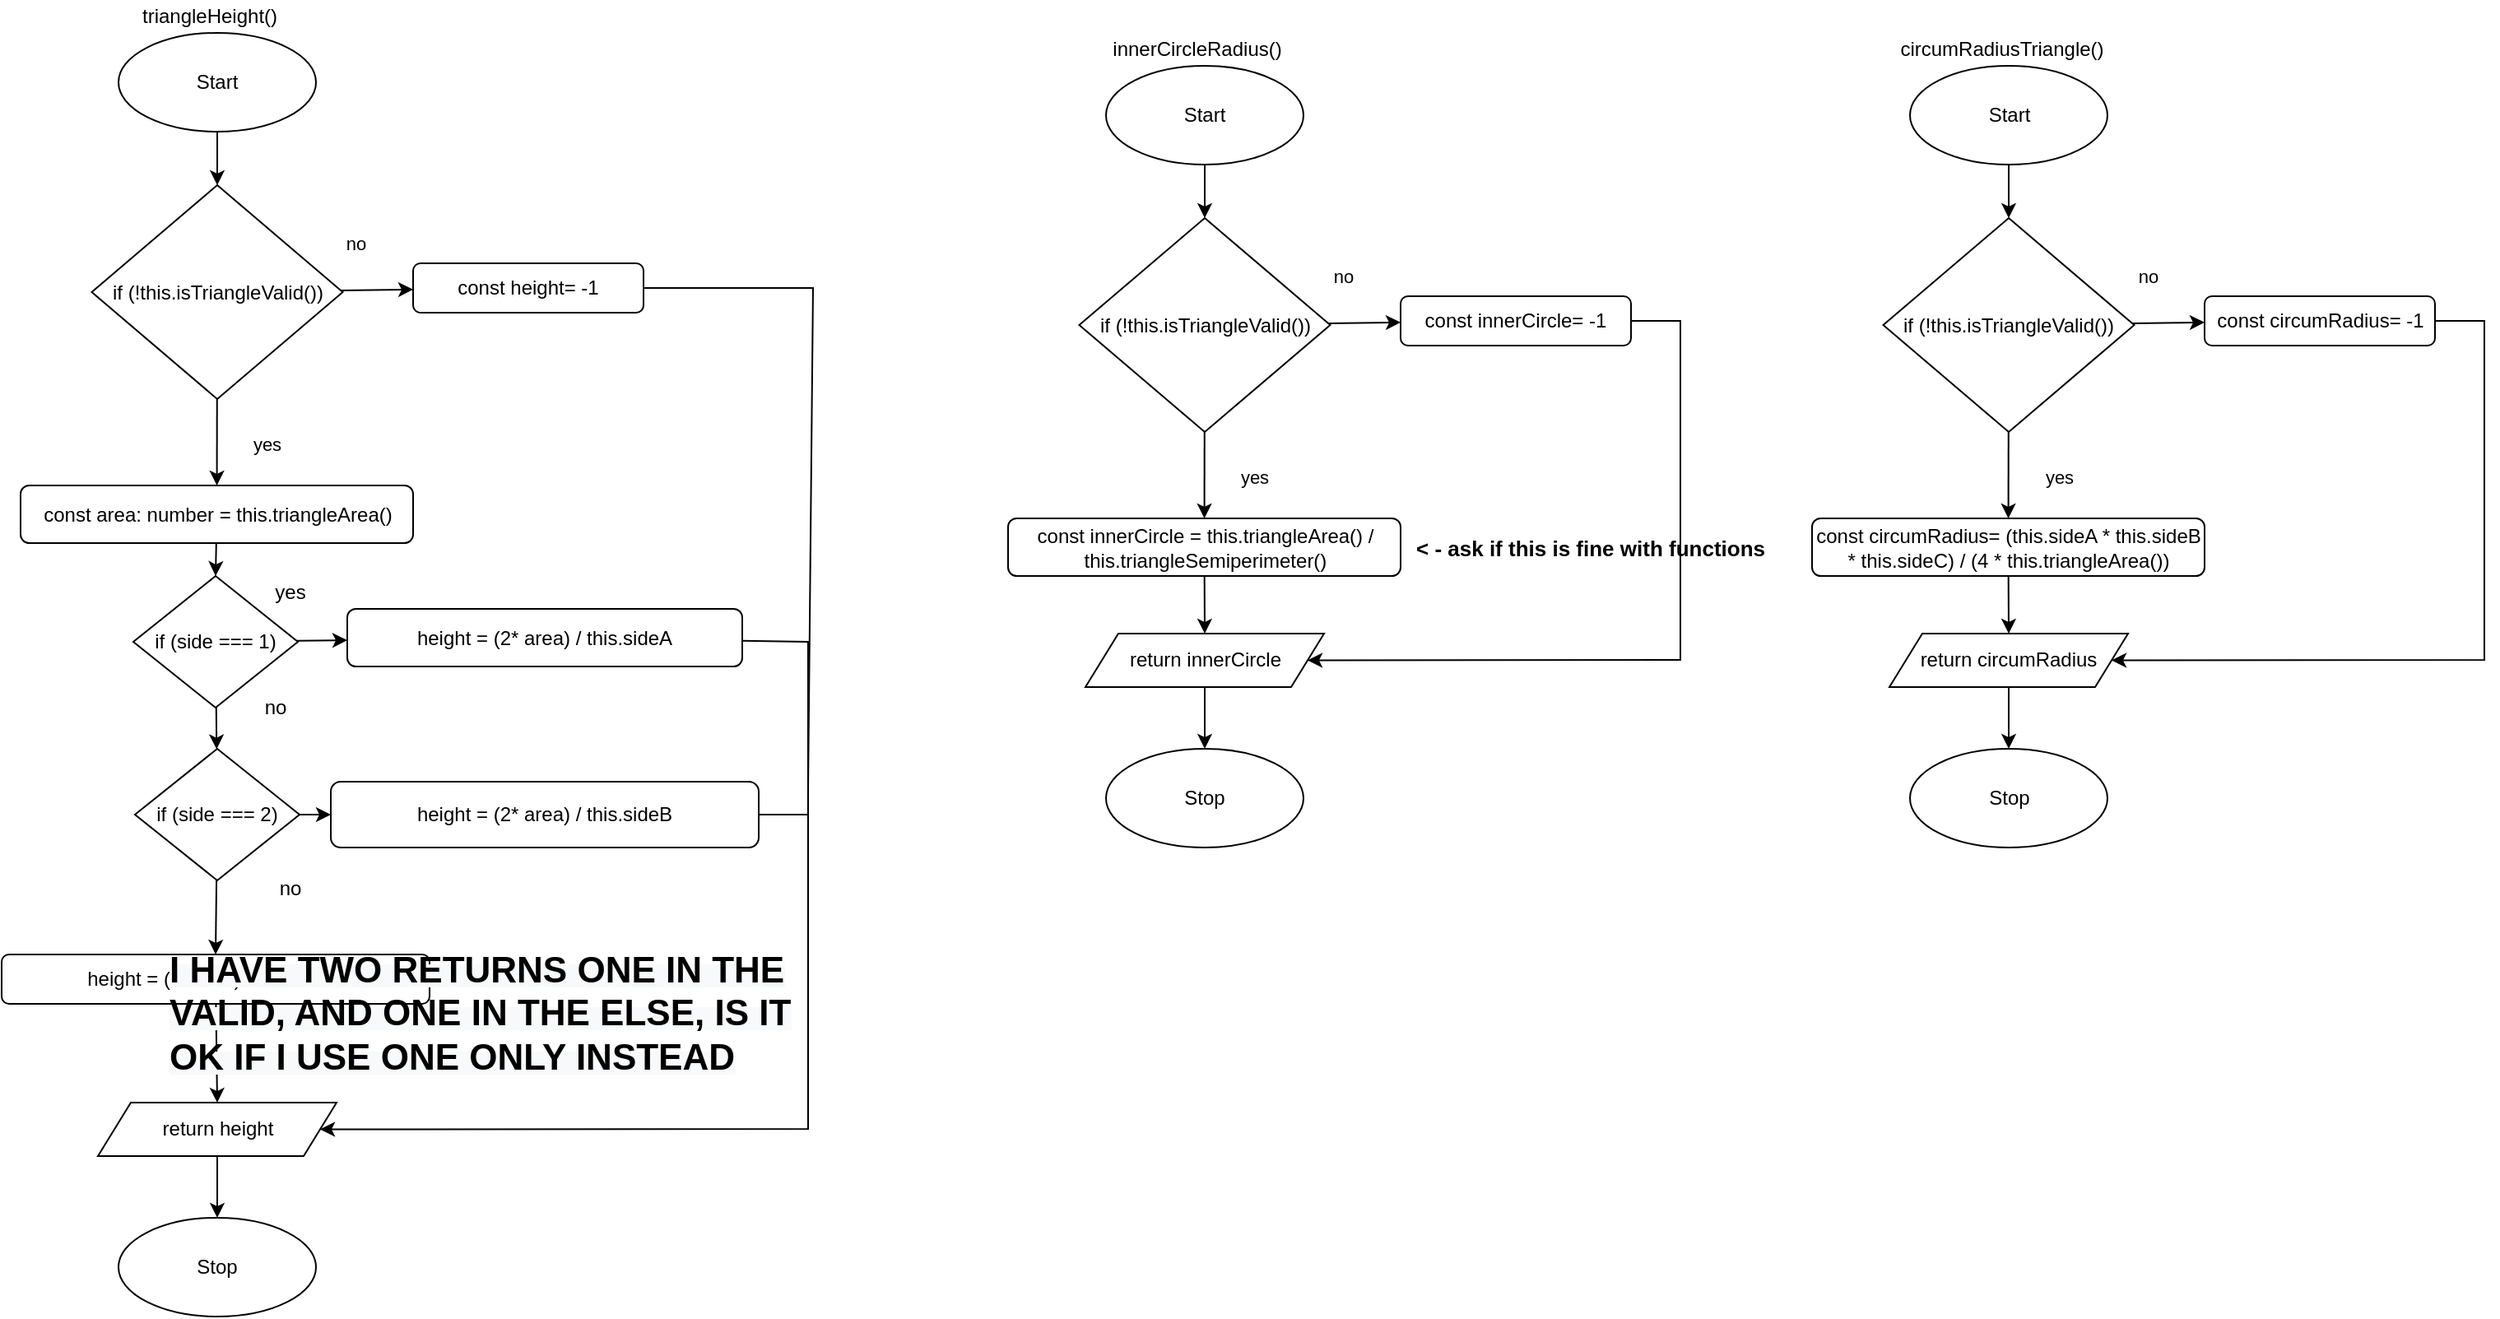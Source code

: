 <mxfile>
    <diagram id="bVoswQC8T6PlKmy4Bn8u" name="Page-1">
        <mxGraphModel dx="-202" dy="1810" grid="1" gridSize="10" guides="1" tooltips="1" connect="1" arrows="1" fold="1" page="1" pageScale="1" pageWidth="827" pageHeight="1169" math="0" shadow="0">
            <root>
                <mxCell id="0"/>
                <mxCell id="1" parent="0"/>
                <mxCell id="130" value="triangleHeight()" style="text;html=1;align=center;verticalAlign=middle;resizable=0;points=[];autosize=1;strokeColor=none;fillColor=none;" parent="1" vertex="1">
                    <mxGeometry x="1576" y="-90" width="100" height="20" as="geometry"/>
                </mxCell>
                <mxCell id="258" style="edgeStyle=none;html=1;entryX=0.5;entryY=0;entryDx=0;entryDy=0;" parent="1" source="196" target="257" edge="1">
                    <mxGeometry relative="1" as="geometry"/>
                </mxCell>
                <mxCell id="196" value="const area: number = this.triangleArea()" style="rounded=1;whiteSpace=wrap;html=1;" parent="1" vertex="1">
                    <mxGeometry x="1511.5" y="205" width="238.5" height="35" as="geometry"/>
                </mxCell>
                <mxCell id="358" style="edgeStyle=none;rounded=0;html=1;entryX=0.5;entryY=0;entryDx=0;entryDy=0;fontSize=11;endArrow=classic;endFill=1;" parent="1" source="198" target="357" edge="1">
                    <mxGeometry relative="1" as="geometry"/>
                </mxCell>
                <mxCell id="198" value="Start" style="ellipse;whiteSpace=wrap;html=1;" parent="1" vertex="1">
                    <mxGeometry x="1571" y="-70" width="120" height="60" as="geometry"/>
                </mxCell>
                <mxCell id="200" value="Stop" style="ellipse;whiteSpace=wrap;html=1;" parent="1" vertex="1">
                    <mxGeometry x="1571" y="650" width="120" height="60" as="geometry"/>
                </mxCell>
                <mxCell id="286" style="edgeStyle=none;html=1;entryX=0.5;entryY=0;entryDx=0;entryDy=0;" parent="1" source="207" target="281" edge="1">
                    <mxGeometry relative="1" as="geometry"/>
                </mxCell>
                <mxCell id="207" value="height = (2* area) / this.sideC" style="rounded=1;whiteSpace=wrap;html=1;" parent="1" vertex="1">
                    <mxGeometry x="1500" y="490" width="260" height="30" as="geometry"/>
                </mxCell>
                <mxCell id="267" value="" style="edgeStyle=none;rounded=0;html=1;endArrow=classic;endFill=1;" parent="1" source="257" target="266" edge="1">
                    <mxGeometry relative="1" as="geometry"/>
                </mxCell>
                <mxCell id="269" value="" style="edgeStyle=none;rounded=0;html=1;endArrow=classic;endFill=1;" parent="1" source="257" target="261" edge="1">
                    <mxGeometry relative="1" as="geometry"/>
                </mxCell>
                <mxCell id="257" value="if (side === 1)" style="rhombus;whiteSpace=wrap;html=1;" parent="1" vertex="1">
                    <mxGeometry x="1580" y="260" width="100" height="80" as="geometry"/>
                </mxCell>
                <mxCell id="276" style="edgeStyle=none;rounded=0;html=1;endArrow=none;endFill=0;" parent="1" source="261" edge="1">
                    <mxGeometry relative="1" as="geometry">
                        <mxPoint x="1990" y="410" as="targetPoint"/>
                        <Array as="points">
                            <mxPoint x="1990" y="300"/>
                        </Array>
                    </mxGeometry>
                </mxCell>
                <mxCell id="261" value="height = (2* area) / this.sideA" style="rounded=1;whiteSpace=wrap;html=1;" parent="1" vertex="1">
                    <mxGeometry x="1710" y="280" width="240" height="35" as="geometry"/>
                </mxCell>
                <mxCell id="272" style="edgeStyle=none;rounded=0;html=1;entryX=0;entryY=0.5;entryDx=0;entryDy=0;endArrow=classic;endFill=1;" parent="1" source="266" target="271" edge="1">
                    <mxGeometry relative="1" as="geometry"/>
                </mxCell>
                <mxCell id="285" style="edgeStyle=none;html=1;entryX=0.5;entryY=0;entryDx=0;entryDy=0;" parent="1" source="266" target="207" edge="1">
                    <mxGeometry relative="1" as="geometry"/>
                </mxCell>
                <mxCell id="266" value="if (side === 2)" style="rhombus;whiteSpace=wrap;html=1;" parent="1" vertex="1">
                    <mxGeometry x="1581" y="365" width="100" height="80" as="geometry"/>
                </mxCell>
                <mxCell id="275" style="edgeStyle=none;rounded=0;html=1;entryX=1;entryY=0.5;entryDx=0;entryDy=0;endArrow=classic;endFill=1;exitX=1;exitY=0.5;exitDx=0;exitDy=0;" parent="1" source="271" target="281" edge="1">
                    <mxGeometry relative="1" as="geometry">
                        <Array as="points">
                            <mxPoint x="1990" y="405"/>
                            <mxPoint x="1990" y="596"/>
                        </Array>
                    </mxGeometry>
                </mxCell>
                <mxCell id="271" value="height = (2* area) / this.sideB" style="rounded=1;whiteSpace=wrap;html=1;" parent="1" vertex="1">
                    <mxGeometry x="1700" y="385" width="260" height="40" as="geometry"/>
                </mxCell>
                <mxCell id="277" value="no" style="text;html=1;align=center;verticalAlign=middle;resizable=0;points=[];autosize=1;strokeColor=none;fillColor=none;" parent="1" vertex="1">
                    <mxGeometry x="1651" y="330" width="30" height="20" as="geometry"/>
                </mxCell>
                <mxCell id="278" value="yes" style="text;html=1;align=center;verticalAlign=middle;resizable=0;points=[];autosize=1;strokeColor=none;fillColor=none;" parent="1" vertex="1">
                    <mxGeometry x="1660" y="260" width="30" height="20" as="geometry"/>
                </mxCell>
                <mxCell id="279" value="no" style="text;html=1;align=center;verticalAlign=middle;resizable=0;points=[];autosize=1;strokeColor=none;fillColor=none;" parent="1" vertex="1">
                    <mxGeometry x="1660" y="440" width="30" height="20" as="geometry"/>
                </mxCell>
                <mxCell id="283" value="" style="edgeStyle=none;rounded=0;html=1;endArrow=classic;endFill=1;" parent="1" source="281" target="200" edge="1">
                    <mxGeometry relative="1" as="geometry"/>
                </mxCell>
                <mxCell id="281" value="return height" style="shape=parallelogram;perimeter=parallelogramPerimeter;whiteSpace=wrap;html=1;fixedSize=1;" parent="1" vertex="1">
                    <mxGeometry x="1558.5" y="580" width="145" height="32.5" as="geometry"/>
                </mxCell>
                <mxCell id="364" value="" style="edgeStyle=none;rounded=0;html=1;fontSize=11;endArrow=classic;endFill=1;" parent="1" source="357" target="362" edge="1">
                    <mxGeometry relative="1" as="geometry"/>
                </mxCell>
                <mxCell id="369" value="" style="edgeStyle=none;rounded=0;html=1;fontSize=11;endArrow=classic;endFill=1;" parent="1" source="357" target="196" edge="1">
                    <mxGeometry relative="1" as="geometry"/>
                </mxCell>
                <mxCell id="357" value="if (!this.isTriangleValid())" style="rhombus;whiteSpace=wrap;html=1;" parent="1" vertex="1">
                    <mxGeometry x="1554.75" y="22.5" width="152.5" height="130" as="geometry"/>
                </mxCell>
                <mxCell id="360" value="no" style="text;html=1;align=center;verticalAlign=middle;resizable=0;points=[];autosize=1;strokeColor=none;fillColor=none;fontSize=11;" parent="1" vertex="1">
                    <mxGeometry x="1700" y="47.5" width="30" height="20" as="geometry"/>
                </mxCell>
                <mxCell id="361" value="yes" style="text;html=1;align=center;verticalAlign=middle;resizable=0;points=[];autosize=1;strokeColor=none;fillColor=none;fontSize=11;" parent="1" vertex="1">
                    <mxGeometry x="1646" y="170" width="30" height="20" as="geometry"/>
                </mxCell>
                <mxCell id="367" style="edgeStyle=none;rounded=0;html=1;fontSize=11;endArrow=none;endFill=0;" parent="1" source="362" edge="1">
                    <mxGeometry relative="1" as="geometry">
                        <mxPoint x="1990" y="390" as="targetPoint"/>
                        <Array as="points">
                            <mxPoint x="1993" y="85"/>
                        </Array>
                    </mxGeometry>
                </mxCell>
                <mxCell id="362" value="const height= -1" style="rounded=1;whiteSpace=wrap;html=1;" parent="1" vertex="1">
                    <mxGeometry x="1750" y="70" width="140" height="30" as="geometry"/>
                </mxCell>
                <mxCell id="371" value="&lt;b style=&quot;color: rgb(0 , 0 , 0) ; font-family: &amp;#34;helvetica&amp;#34; ; font-size: 12px ; font-style: normal ; letter-spacing: normal ; text-align: center ; text-indent: 0px ; text-transform: none ; word-spacing: 0px ; background-color: rgb(248 , 249 , 250)&quot;&gt;&lt;font style=&quot;font-size: 22px&quot;&gt;I HAVE TWO RETURNS ONE IN THE VALID, AND ONE IN THE ELSE, IS IT OK IF I USE ONE ONLY INSTEAD&lt;/font&gt;&lt;/b&gt;" style="text;whiteSpace=wrap;html=1;fontSize=22;" parent="1" vertex="1">
                    <mxGeometry x="1600" y="480" width="390" height="40" as="geometry"/>
                </mxCell>
                <mxCell id="404" value="innerCircleRadius()" style="text;html=1;align=center;verticalAlign=middle;resizable=0;points=[];autosize=1;strokeColor=none;fillColor=none;" parent="1" vertex="1">
                    <mxGeometry x="2166" y="-70" width="120" height="20" as="geometry"/>
                </mxCell>
                <mxCell id="436" style="edgeStyle=none;html=1;entryX=0.5;entryY=0;entryDx=0;entryDy=0;fontSize=22;endArrow=classic;endFill=1;" parent="1" source="406" target="426" edge="1">
                    <mxGeometry relative="1" as="geometry"/>
                </mxCell>
                <mxCell id="406" value="const innerCircle = this.triangleArea() / this.triangleSemiperimeter()" style="rounded=1;whiteSpace=wrap;html=1;" parent="1" vertex="1">
                    <mxGeometry x="2111.5" y="225" width="238.5" height="35" as="geometry"/>
                </mxCell>
                <mxCell id="407" style="edgeStyle=none;rounded=0;html=1;entryX=0.5;entryY=0;entryDx=0;entryDy=0;fontSize=11;endArrow=classic;endFill=1;" parent="1" source="408" target="429" edge="1">
                    <mxGeometry relative="1" as="geometry"/>
                </mxCell>
                <mxCell id="408" value="Start" style="ellipse;whiteSpace=wrap;html=1;" parent="1" vertex="1">
                    <mxGeometry x="2171" y="-50" width="120" height="60" as="geometry"/>
                </mxCell>
                <mxCell id="409" value="Stop" style="ellipse;whiteSpace=wrap;html=1;" parent="1" vertex="1">
                    <mxGeometry x="2171" y="365" width="120" height="60" as="geometry"/>
                </mxCell>
                <mxCell id="425" value="" style="edgeStyle=none;rounded=0;html=1;endArrow=classic;endFill=1;" parent="1" source="426" target="409" edge="1">
                    <mxGeometry relative="1" as="geometry"/>
                </mxCell>
                <mxCell id="426" value="return innerCircle" style="shape=parallelogram;perimeter=parallelogramPerimeter;whiteSpace=wrap;html=1;fixedSize=1;" parent="1" vertex="1">
                    <mxGeometry x="2158.5" y="295" width="145" height="32.5" as="geometry"/>
                </mxCell>
                <mxCell id="427" value="" style="edgeStyle=none;rounded=0;html=1;fontSize=11;endArrow=classic;endFill=1;" parent="1" source="429" target="433" edge="1">
                    <mxGeometry relative="1" as="geometry"/>
                </mxCell>
                <mxCell id="428" value="" style="edgeStyle=none;rounded=0;html=1;fontSize=11;endArrow=classic;endFill=1;" parent="1" source="429" target="406" edge="1">
                    <mxGeometry relative="1" as="geometry"/>
                </mxCell>
                <mxCell id="429" value="if (!this.isTriangleValid())" style="rhombus;whiteSpace=wrap;html=1;" parent="1" vertex="1">
                    <mxGeometry x="2154.75" y="42.5" width="152.5" height="130" as="geometry"/>
                </mxCell>
                <mxCell id="430" value="no" style="text;html=1;align=center;verticalAlign=middle;resizable=0;points=[];autosize=1;strokeColor=none;fillColor=none;fontSize=11;" parent="1" vertex="1">
                    <mxGeometry x="2300" y="67.5" width="30" height="20" as="geometry"/>
                </mxCell>
                <mxCell id="431" value="yes" style="text;html=1;align=center;verticalAlign=middle;resizable=0;points=[];autosize=1;strokeColor=none;fillColor=none;fontSize=11;" parent="1" vertex="1">
                    <mxGeometry x="2246" y="190" width="30" height="20" as="geometry"/>
                </mxCell>
                <mxCell id="432" style="edgeStyle=none;rounded=0;html=1;fontSize=11;endArrow=classic;endFill=1;entryX=1;entryY=0.5;entryDx=0;entryDy=0;" parent="1" source="433" target="426" edge="1">
                    <mxGeometry relative="1" as="geometry">
                        <mxPoint x="2590" y="410" as="targetPoint"/>
                        <Array as="points">
                            <mxPoint x="2520" y="105"/>
                            <mxPoint x="2520" y="311"/>
                        </Array>
                    </mxGeometry>
                </mxCell>
                <mxCell id="433" value="const innerCircle= -1" style="rounded=1;whiteSpace=wrap;html=1;" parent="1" vertex="1">
                    <mxGeometry x="2350" y="90" width="140" height="30" as="geometry"/>
                </mxCell>
                <mxCell id="452" value="&lt;b&gt;&lt;font style=&quot;font-size: 13px&quot;&gt;&amp;lt; - ask if this is fine with functions&lt;/font&gt;&lt;/b&gt;" style="text;html=1;align=center;verticalAlign=middle;resizable=0;points=[];autosize=1;strokeColor=none;fillColor=none;" parent="1" vertex="1">
                    <mxGeometry x="2350" y="232.5" width="230" height="20" as="geometry"/>
                </mxCell>
                <mxCell id="454" value="circumRadiusTriangle()" style="text;html=1;align=center;verticalAlign=middle;resizable=0;points=[];autosize=1;strokeColor=none;fillColor=none;" parent="1" vertex="1">
                    <mxGeometry x="2644.5" y="-70" width="140" height="20" as="geometry"/>
                </mxCell>
                <mxCell id="455" style="edgeStyle=none;html=1;entryX=0.5;entryY=0;entryDx=0;entryDy=0;fontSize=22;endArrow=classic;endFill=1;" parent="1" source="456" target="461" edge="1">
                    <mxGeometry relative="1" as="geometry"/>
                </mxCell>
                <mxCell id="456" value="const circumRadius= (this.sideA * this.sideB * this.sideC) / (4 * this.triangleArea())" style="rounded=1;whiteSpace=wrap;html=1;" parent="1" vertex="1">
                    <mxGeometry x="2600" y="225" width="238.5" height="35" as="geometry"/>
                </mxCell>
                <mxCell id="457" style="edgeStyle=none;rounded=0;html=1;entryX=0.5;entryY=0;entryDx=0;entryDy=0;fontSize=11;endArrow=classic;endFill=1;" parent="1" source="458" target="464" edge="1">
                    <mxGeometry relative="1" as="geometry"/>
                </mxCell>
                <mxCell id="458" value="Start" style="ellipse;whiteSpace=wrap;html=1;" parent="1" vertex="1">
                    <mxGeometry x="2659.5" y="-50" width="120" height="60" as="geometry"/>
                </mxCell>
                <mxCell id="459" value="Stop" style="ellipse;whiteSpace=wrap;html=1;" parent="1" vertex="1">
                    <mxGeometry x="2659.5" y="365" width="120" height="60" as="geometry"/>
                </mxCell>
                <mxCell id="460" value="" style="edgeStyle=none;rounded=0;html=1;endArrow=classic;endFill=1;" parent="1" source="461" target="459" edge="1">
                    <mxGeometry relative="1" as="geometry"/>
                </mxCell>
                <mxCell id="461" value="return circumRadius" style="shape=parallelogram;perimeter=parallelogramPerimeter;whiteSpace=wrap;html=1;fixedSize=1;" parent="1" vertex="1">
                    <mxGeometry x="2647" y="295" width="145" height="32.5" as="geometry"/>
                </mxCell>
                <mxCell id="462" value="" style="edgeStyle=none;rounded=0;html=1;fontSize=11;endArrow=classic;endFill=1;" parent="1" source="464" target="468" edge="1">
                    <mxGeometry relative="1" as="geometry"/>
                </mxCell>
                <mxCell id="463" value="" style="edgeStyle=none;rounded=0;html=1;fontSize=11;endArrow=classic;endFill=1;" parent="1" source="464" target="456" edge="1">
                    <mxGeometry relative="1" as="geometry"/>
                </mxCell>
                <mxCell id="464" value="if (!this.isTriangleValid())" style="rhombus;whiteSpace=wrap;html=1;" parent="1" vertex="1">
                    <mxGeometry x="2643.25" y="42.5" width="152.5" height="130" as="geometry"/>
                </mxCell>
                <mxCell id="465" value="no" style="text;html=1;align=center;verticalAlign=middle;resizable=0;points=[];autosize=1;strokeColor=none;fillColor=none;fontSize=11;" parent="1" vertex="1">
                    <mxGeometry x="2788.5" y="67.5" width="30" height="20" as="geometry"/>
                </mxCell>
                <mxCell id="466" value="yes" style="text;html=1;align=center;verticalAlign=middle;resizable=0;points=[];autosize=1;strokeColor=none;fillColor=none;fontSize=11;" parent="1" vertex="1">
                    <mxGeometry x="2734.5" y="190" width="30" height="20" as="geometry"/>
                </mxCell>
                <mxCell id="467" style="edgeStyle=none;rounded=0;html=1;fontSize=11;endArrow=classic;endFill=1;entryX=1;entryY=0.5;entryDx=0;entryDy=0;" parent="1" source="468" target="461" edge="1">
                    <mxGeometry relative="1" as="geometry">
                        <mxPoint x="3078.5" y="410" as="targetPoint"/>
                        <Array as="points">
                            <mxPoint x="3008.5" y="105"/>
                            <mxPoint x="3008.5" y="311"/>
                        </Array>
                    </mxGeometry>
                </mxCell>
                <mxCell id="468" value="const circumRadius= -1" style="rounded=1;whiteSpace=wrap;html=1;" parent="1" vertex="1">
                    <mxGeometry x="2838.5" y="90" width="140" height="30" as="geometry"/>
                </mxCell>
            </root>
        </mxGraphModel>
    </diagram>
</mxfile>